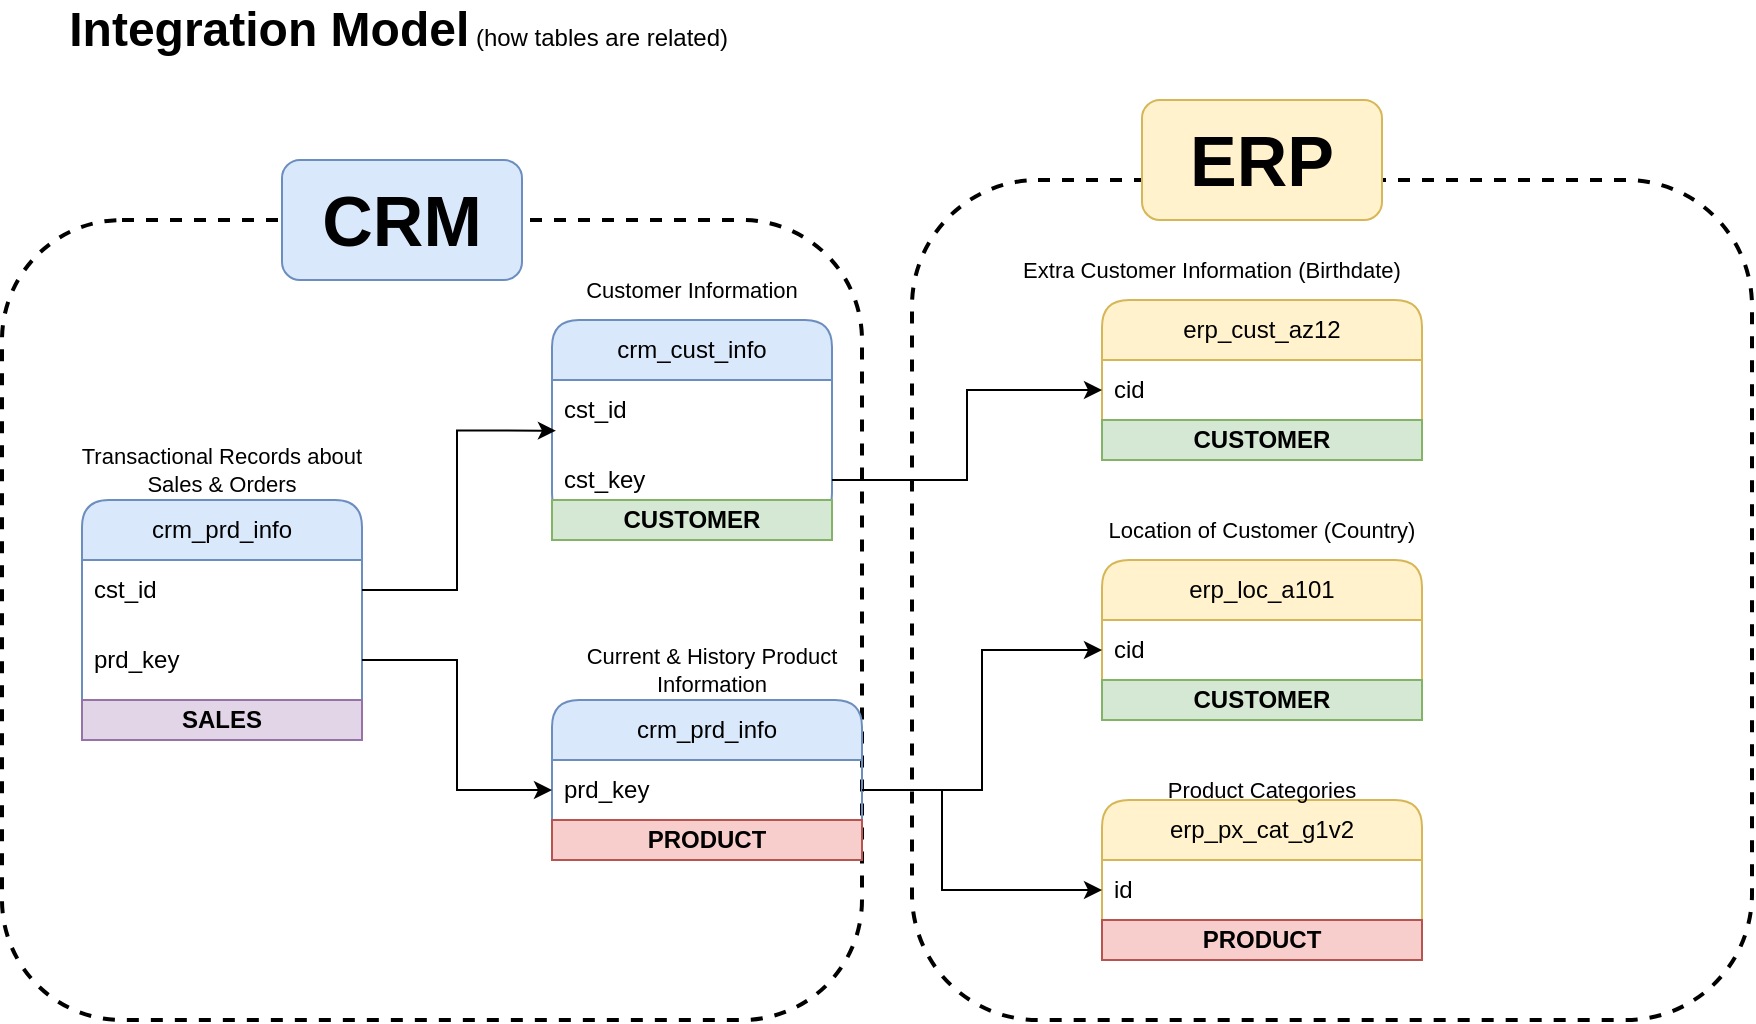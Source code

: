 <mxfile version="28.1.2" pages="2">
  <diagram name="CRM &amp; ERP" id="JGL3nCXHemHGfkbtOAlF">
    <mxGraphModel grid="1" page="1" gridSize="10" guides="1" tooltips="1" connect="1" arrows="1" fold="1" pageScale="1" pageWidth="850" pageHeight="1100" math="0" shadow="0">
      <root>
        <mxCell id="0" />
        <mxCell id="1" parent="0" />
        <mxCell id="2mAhQfHCfeeDR1NY1HVY-37" value="" style="rounded=1;whiteSpace=wrap;html=1;fillColor=none;dashed=1;strokeWidth=2;" vertex="1" parent="1">
          <mxGeometry x="10" y="120" width="430" height="400" as="geometry" />
        </mxCell>
        <mxCell id="2mAhQfHCfeeDR1NY1HVY-1" value="&lt;b&gt;&lt;font style=&quot;font-size: 24px;&quot;&gt;Integration Model&lt;/font&gt;&lt;/b&gt; (how tables are related)&amp;nbsp;" style="text;html=1;align=center;verticalAlign=middle;whiteSpace=wrap;rounded=0;" vertex="1" parent="1">
          <mxGeometry x="20" y="10" width="380" height="30" as="geometry" />
        </mxCell>
        <mxCell id="2mAhQfHCfeeDR1NY1HVY-2" value="crm_cust_info" style="swimlane;fontStyle=0;childLayout=stackLayout;horizontal=1;startSize=30;horizontalStack=0;resizeParent=1;resizeParentMax=0;resizeLast=0;collapsible=1;marginBottom=0;whiteSpace=wrap;html=1;fillColor=#dae8fc;strokeColor=#6c8ebf;rounded=1;" vertex="1" parent="1">
          <mxGeometry x="285" y="170" width="140" height="100" as="geometry" />
        </mxCell>
        <mxCell id="2mAhQfHCfeeDR1NY1HVY-3" value="cst_id" style="text;strokeColor=none;fillColor=none;align=left;verticalAlign=middle;spacingLeft=4;spacingRight=4;overflow=hidden;points=[[0,0.5],[1,0.5]];portConstraint=eastwest;rotatable=0;whiteSpace=wrap;html=1;" vertex="1" parent="2mAhQfHCfeeDR1NY1HVY-2">
          <mxGeometry y="30" width="140" height="30" as="geometry" />
        </mxCell>
        <mxCell id="2mAhQfHCfeeDR1NY1HVY-27" value="cst_key" style="text;strokeColor=none;fillColor=none;align=left;verticalAlign=middle;spacingLeft=4;spacingRight=4;overflow=hidden;points=[[0,0.5],[1,0.5]];portConstraint=eastwest;rotatable=0;whiteSpace=wrap;html=1;" vertex="1" parent="2mAhQfHCfeeDR1NY1HVY-2">
          <mxGeometry y="60" width="140" height="40" as="geometry" />
        </mxCell>
        <mxCell id="2mAhQfHCfeeDR1NY1HVY-6" value="Customer Information" style="text;html=1;align=center;verticalAlign=middle;whiteSpace=wrap;rounded=0;fontSize=11;" vertex="1" parent="1">
          <mxGeometry x="275" y="140" width="160" height="30" as="geometry" />
        </mxCell>
        <mxCell id="2mAhQfHCfeeDR1NY1HVY-7" value="crm_prd_info" style="swimlane;fontStyle=0;childLayout=stackLayout;horizontal=1;startSize=30;horizontalStack=0;resizeParent=1;resizeParentMax=0;resizeLast=0;collapsible=1;marginBottom=0;whiteSpace=wrap;html=1;fillColor=#dae8fc;strokeColor=#6c8ebf;rounded=1;" vertex="1" parent="1">
          <mxGeometry x="285" y="360" width="155" height="80" as="geometry" />
        </mxCell>
        <mxCell id="2mAhQfHCfeeDR1NY1HVY-8" value="prd_key" style="text;strokeColor=none;fillColor=none;align=left;verticalAlign=middle;spacingLeft=4;spacingRight=4;overflow=hidden;points=[[0,0.5],[1,0.5]];portConstraint=eastwest;rotatable=0;whiteSpace=wrap;html=1;rounded=0;" vertex="1" parent="2mAhQfHCfeeDR1NY1HVY-7">
          <mxGeometry y="30" width="155" height="30" as="geometry" />
        </mxCell>
        <mxCell id="LsWkg1VGcMWZV3DfMMCb-1" value="PRODUCT" style="text;html=1;strokeColor=#b85450;fillColor=#f8cecc;align=center;verticalAlign=middle;whiteSpace=wrap;overflow=hidden;fontStyle=1" vertex="1" parent="2mAhQfHCfeeDR1NY1HVY-7">
          <mxGeometry y="60" width="155" height="20" as="geometry" />
        </mxCell>
        <mxCell id="2mAhQfHCfeeDR1NY1HVY-9" value="Current &amp;amp; History Product Information" style="text;html=1;align=center;verticalAlign=middle;whiteSpace=wrap;rounded=0;fontSize=11;" vertex="1" parent="1">
          <mxGeometry x="280" y="330" width="170" height="30" as="geometry" />
        </mxCell>
        <mxCell id="2mAhQfHCfeeDR1NY1HVY-10" value="crm_prd_info" style="swimlane;fontStyle=0;childLayout=stackLayout;horizontal=1;startSize=30;horizontalStack=0;resizeParent=1;resizeParentMax=0;resizeLast=0;collapsible=1;marginBottom=0;whiteSpace=wrap;html=1;fillColor=#dae8fc;strokeColor=#6c8ebf;rounded=1;" vertex="1" parent="1">
          <mxGeometry x="50" y="260" width="140" height="120" as="geometry" />
        </mxCell>
        <mxCell id="2mAhQfHCfeeDR1NY1HVY-15" value="cst_id" style="text;strokeColor=none;fillColor=none;align=left;verticalAlign=middle;spacingLeft=4;spacingRight=4;overflow=hidden;points=[[0,0.5],[1,0.5]];portConstraint=eastwest;rotatable=0;whiteSpace=wrap;html=1;" vertex="1" parent="2mAhQfHCfeeDR1NY1HVY-10">
          <mxGeometry y="30" width="140" height="30" as="geometry" />
        </mxCell>
        <mxCell id="2mAhQfHCfeeDR1NY1HVY-20" value="prd_key" style="text;strokeColor=none;fillColor=none;align=left;verticalAlign=middle;spacingLeft=4;spacingRight=4;overflow=hidden;points=[[0,0.5],[1,0.5]];portConstraint=eastwest;rotatable=0;whiteSpace=wrap;html=1;" vertex="1" parent="2mAhQfHCfeeDR1NY1HVY-10">
          <mxGeometry y="60" width="140" height="40" as="geometry" />
        </mxCell>
        <mxCell id="LsWkg1VGcMWZV3DfMMCb-8" value="SALES" style="text;html=1;strokeColor=#9673a6;fillColor=#e1d5e7;align=center;verticalAlign=middle;whiteSpace=wrap;overflow=hidden;fontStyle=1" vertex="1" parent="2mAhQfHCfeeDR1NY1HVY-10">
          <mxGeometry y="100" width="140" height="20" as="geometry" />
        </mxCell>
        <mxCell id="2mAhQfHCfeeDR1NY1HVY-12" value="Transactional Records about Sales &amp;amp; Orders" style="text;html=1;align=center;verticalAlign=middle;whiteSpace=wrap;rounded=0;fontSize=11;" vertex="1" parent="1">
          <mxGeometry x="45" y="220" width="150" height="50" as="geometry" />
        </mxCell>
        <mxCell id="2mAhQfHCfeeDR1NY1HVY-16" style="edgeStyle=orthogonalEdgeStyle;rounded=0;orthogonalLoop=1;jettySize=auto;html=1;entryX=0.014;entryY=0.844;entryDx=0;entryDy=0;entryPerimeter=0;" edge="1" parent="1" source="2mAhQfHCfeeDR1NY1HVY-15" target="2mAhQfHCfeeDR1NY1HVY-3">
          <mxGeometry relative="1" as="geometry" />
        </mxCell>
        <mxCell id="2mAhQfHCfeeDR1NY1HVY-21" style="edgeStyle=orthogonalEdgeStyle;rounded=0;orthogonalLoop=1;jettySize=auto;html=1;" edge="1" parent="1" source="2mAhQfHCfeeDR1NY1HVY-20" target="2mAhQfHCfeeDR1NY1HVY-8">
          <mxGeometry relative="1" as="geometry" />
        </mxCell>
        <mxCell id="2mAhQfHCfeeDR1NY1HVY-24" value="erp_cust_az12" style="swimlane;fontStyle=0;childLayout=stackLayout;horizontal=1;startSize=30;horizontalStack=0;resizeParent=1;resizeParentMax=0;resizeLast=0;collapsible=1;marginBottom=0;whiteSpace=wrap;html=1;fillColor=#fff2cc;strokeColor=#d6b656;rounded=1;" vertex="1" parent="1">
          <mxGeometry x="560" y="160" width="160" height="80" as="geometry" />
        </mxCell>
        <mxCell id="2mAhQfHCfeeDR1NY1HVY-25" value="cid" style="text;strokeColor=none;fillColor=none;align=left;verticalAlign=middle;spacingLeft=4;spacingRight=4;overflow=hidden;points=[[0,0.5],[1,0.5]];portConstraint=eastwest;rotatable=0;whiteSpace=wrap;html=1;" vertex="1" parent="2mAhQfHCfeeDR1NY1HVY-24">
          <mxGeometry y="30" width="160" height="30" as="geometry" />
        </mxCell>
        <mxCell id="LsWkg1VGcMWZV3DfMMCb-5" value="CUSTOMER" style="text;html=1;strokeColor=#82b366;fillColor=#d5e8d4;align=center;verticalAlign=middle;whiteSpace=wrap;overflow=hidden;fontStyle=1" vertex="1" parent="2mAhQfHCfeeDR1NY1HVY-24">
          <mxGeometry y="60" width="160" height="20" as="geometry" />
        </mxCell>
        <mxCell id="2mAhQfHCfeeDR1NY1HVY-26" value="Extra Customer Information (Birthdate)" style="text;html=1;align=center;verticalAlign=middle;whiteSpace=wrap;rounded=0;fontSize=11;" vertex="1" parent="1">
          <mxGeometry x="510" y="130" width="210" height="30" as="geometry" />
        </mxCell>
        <mxCell id="2mAhQfHCfeeDR1NY1HVY-28" style="edgeStyle=orthogonalEdgeStyle;rounded=0;orthogonalLoop=1;jettySize=auto;html=1;entryX=0;entryY=0.5;entryDx=0;entryDy=0;" edge="1" parent="1" source="2mAhQfHCfeeDR1NY1HVY-27" target="2mAhQfHCfeeDR1NY1HVY-25">
          <mxGeometry relative="1" as="geometry" />
        </mxCell>
        <mxCell id="2mAhQfHCfeeDR1NY1HVY-29" value="erp_px_cat_g1v2" style="swimlane;fontStyle=0;childLayout=stackLayout;horizontal=1;startSize=30;horizontalStack=0;resizeParent=1;resizeParentMax=0;resizeLast=0;collapsible=1;marginBottom=0;whiteSpace=wrap;html=1;fillColor=#fff2cc;strokeColor=#d6b656;rounded=1;" vertex="1" parent="1">
          <mxGeometry x="560" y="410" width="160" height="80" as="geometry">
            <mxRectangle x="560" y="400" width="130" height="30" as="alternateBounds" />
          </mxGeometry>
        </mxCell>
        <mxCell id="2mAhQfHCfeeDR1NY1HVY-30" value="id" style="text;strokeColor=none;fillColor=none;align=left;verticalAlign=middle;spacingLeft=4;spacingRight=4;overflow=hidden;points=[[0,0.5],[1,0.5]];portConstraint=eastwest;rotatable=0;whiteSpace=wrap;html=1;" vertex="1" parent="2mAhQfHCfeeDR1NY1HVY-29">
          <mxGeometry y="30" width="160" height="30" as="geometry" />
        </mxCell>
        <mxCell id="LsWkg1VGcMWZV3DfMMCb-2" value="PRODUCT" style="text;html=1;strokeColor=#b85450;fillColor=#f8cecc;align=center;verticalAlign=middle;whiteSpace=wrap;overflow=hidden;fontStyle=1" vertex="1" parent="2mAhQfHCfeeDR1NY1HVY-29">
          <mxGeometry y="60" width="160" height="20" as="geometry" />
        </mxCell>
        <mxCell id="2mAhQfHCfeeDR1NY1HVY-31" value="Product Categories" style="text;html=1;align=center;verticalAlign=middle;whiteSpace=wrap;rounded=0;fontSize=11;" vertex="1" parent="1">
          <mxGeometry x="535" y="390" width="210" height="30" as="geometry" />
        </mxCell>
        <mxCell id="2mAhQfHCfeeDR1NY1HVY-32" value="erp_loc_a101" style="swimlane;fontStyle=0;childLayout=stackLayout;horizontal=1;startSize=30;horizontalStack=0;resizeParent=1;resizeParentMax=0;resizeLast=0;collapsible=1;marginBottom=0;whiteSpace=wrap;html=1;fillColor=#fff2cc;strokeColor=#d6b656;rounded=1;" vertex="1" parent="1">
          <mxGeometry x="560" y="290" width="160" height="80" as="geometry" />
        </mxCell>
        <mxCell id="2mAhQfHCfeeDR1NY1HVY-33" value="cid" style="text;strokeColor=none;fillColor=none;align=left;verticalAlign=middle;spacingLeft=4;spacingRight=4;overflow=hidden;points=[[0,0.5],[1,0.5]];portConstraint=eastwest;rotatable=0;whiteSpace=wrap;html=1;" vertex="1" parent="2mAhQfHCfeeDR1NY1HVY-32">
          <mxGeometry y="30" width="160" height="30" as="geometry" />
        </mxCell>
        <mxCell id="LsWkg1VGcMWZV3DfMMCb-6" value="CUSTOMER" style="text;html=1;strokeColor=#82b366;fillColor=#d5e8d4;align=center;verticalAlign=middle;whiteSpace=wrap;overflow=hidden;fontStyle=1" vertex="1" parent="2mAhQfHCfeeDR1NY1HVY-32">
          <mxGeometry y="60" width="160" height="20" as="geometry" />
        </mxCell>
        <mxCell id="2mAhQfHCfeeDR1NY1HVY-34" value="Location of Customer (Country)" style="text;html=1;align=center;verticalAlign=middle;whiteSpace=wrap;rounded=0;fontSize=11;" vertex="1" parent="1">
          <mxGeometry x="535" y="260" width="210" height="30" as="geometry" />
        </mxCell>
        <mxCell id="2mAhQfHCfeeDR1NY1HVY-36" value="&lt;font style=&quot;font-size: 35px;&quot;&gt;&lt;b&gt;CRM&lt;/b&gt;&lt;/font&gt;" style="rounded=1;whiteSpace=wrap;html=1;fillColor=#dae8fc;strokeColor=#6c8ebf;" vertex="1" parent="1">
          <mxGeometry x="150" y="90" width="120" height="60" as="geometry" />
        </mxCell>
        <mxCell id="2mAhQfHCfeeDR1NY1HVY-39" style="edgeStyle=orthogonalEdgeStyle;rounded=0;orthogonalLoop=1;jettySize=auto;html=1;entryX=0;entryY=0.5;entryDx=0;entryDy=0;" edge="1" parent="1" source="2mAhQfHCfeeDR1NY1HVY-8" target="2mAhQfHCfeeDR1NY1HVY-30">
          <mxGeometry relative="1" as="geometry">
            <Array as="points">
              <mxPoint x="480" y="405" />
              <mxPoint x="480" y="455" />
            </Array>
          </mxGeometry>
        </mxCell>
        <mxCell id="2mAhQfHCfeeDR1NY1HVY-40" style="edgeStyle=orthogonalEdgeStyle;rounded=0;orthogonalLoop=1;jettySize=auto;html=1;entryX=0;entryY=0.5;entryDx=0;entryDy=0;" edge="1" parent="1" source="2mAhQfHCfeeDR1NY1HVY-8" target="2mAhQfHCfeeDR1NY1HVY-33">
          <mxGeometry relative="1" as="geometry" />
        </mxCell>
        <mxCell id="2mAhQfHCfeeDR1NY1HVY-41" value="" style="rounded=1;whiteSpace=wrap;html=1;fillColor=none;dashed=1;strokeWidth=2;" vertex="1" parent="1">
          <mxGeometry x="465" y="100" width="420" height="420" as="geometry" />
        </mxCell>
        <mxCell id="2mAhQfHCfeeDR1NY1HVY-42" value="&lt;font style=&quot;font-size: 35px;&quot;&gt;&lt;b&gt;ERP&lt;/b&gt;&lt;/font&gt;" style="rounded=1;whiteSpace=wrap;html=1;fillColor=#fff2cc;strokeColor=#d6b656;" vertex="1" parent="1">
          <mxGeometry x="580" y="60" width="120" height="60" as="geometry" />
        </mxCell>
        <mxCell id="LsWkg1VGcMWZV3DfMMCb-4" value="CUSTOMER" style="text;html=1;strokeColor=#82b366;fillColor=#d5e8d4;align=center;verticalAlign=middle;whiteSpace=wrap;overflow=hidden;fontStyle=1" vertex="1" parent="1">
          <mxGeometry x="285" y="260" width="140" height="20" as="geometry" />
        </mxCell>
      </root>
    </mxGraphModel>
  </diagram>
  <diagram id="mTLD39bDjnH-6SiTQHIu" name="Page-2">
    <mxGraphModel grid="1" page="1" gridSize="10" guides="1" tooltips="1" connect="1" arrows="1" fold="1" pageScale="1" pageWidth="850" pageHeight="1100" math="0" shadow="0">
      <root>
        <mxCell id="0" />
        <mxCell id="1" parent="0" />
      </root>
    </mxGraphModel>
  </diagram>
</mxfile>
